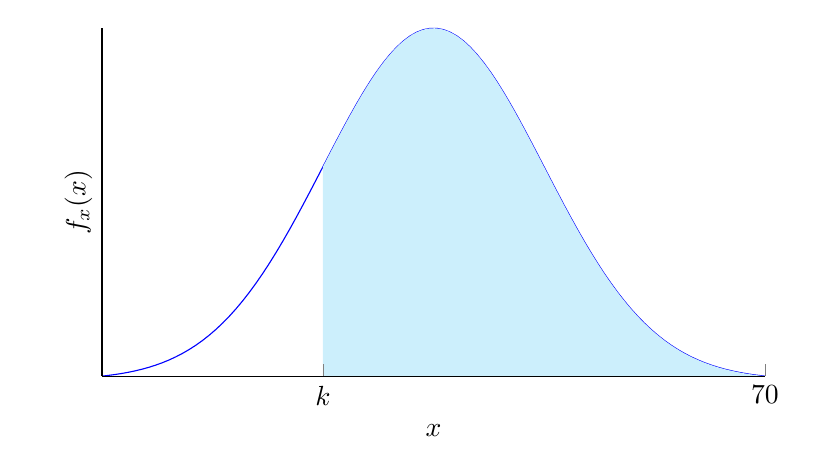 \pgfmathdeclarefunction{gauss}{2}{\pgfmathparse{1/(#2*sqrt(2*pi))*exp(-((x-#1)^2)/(2*#2^2))}%
}
\def\startx{-1}
\def\endx{3}
\begin{tikzpicture}
\begin{axis}[no markers, domain=0:10, samples=100,
axis lines*=left, xlabel=$x$, ylabel=$f_{x}(x)$,
height=6cm, width=10cm,xtick={\startx,\endx}, xticklabels={$k$,70}, ytick=\empty,
enlargelimits=false, clip=false, axis on top
]

\addplot [color=blue, domain=-3:3] {gauss(0,1)} ;
\addplot [fill=cyan!20, draw=none, domain=\startx:\endx] {gauss(0,1)} \closedcycle;
\end{axis}
\end{tikzpicture}
